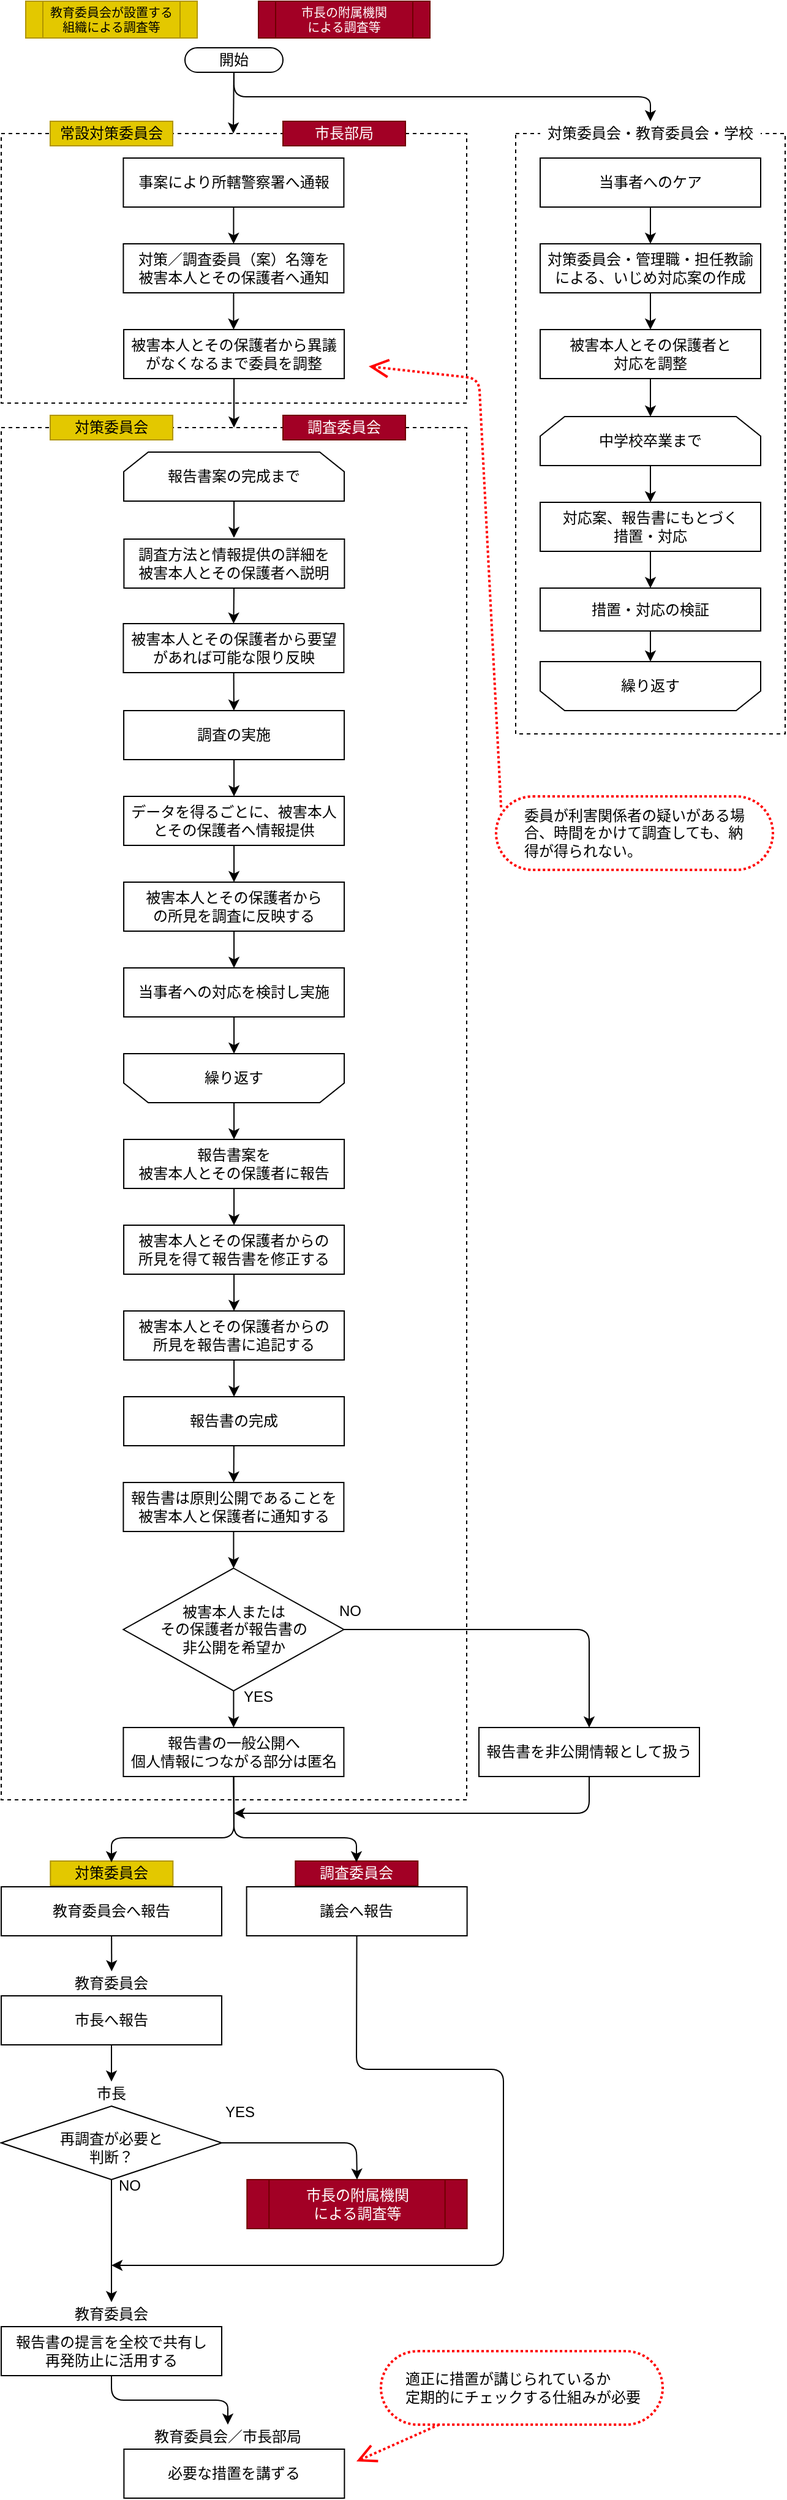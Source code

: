 <mxfile version="20.2.3" type="device"><diagram id="l96cSE0MkJBUikiaBPxF" name="ページ1"><mxGraphModel dx="525" dy="-1915" grid="1" gridSize="10" guides="1" tooltips="1" connect="1" arrows="1" fold="1" page="1" pageScale="1" pageWidth="827" pageHeight="1169" math="0" shadow="0"><root><mxCell id="0"/><mxCell id="77" value="実行者" style="" parent="0"/><mxCell id="394" value="調査委員会" style="text;html=1;strokeColor=#6F0000;fillColor=#a20025;align=center;verticalAlign=middle;whiteSpace=wrap;rounded=0;fontColor=#ffffff;" parent="77" vertex="1"><mxGeometry x="240.16" y="3856" width="100" height="20" as="geometry"/></mxCell><mxCell id="211" value="" style="rounded=0;whiteSpace=wrap;html=1;fillColor=none;dashed=1;" parent="77" vertex="1"><mxGeometry y="2686" width="380" height="1120" as="geometry"/></mxCell><mxCell id="372" value="" style="rounded=0;whiteSpace=wrap;html=1;fillColor=none;dashed=1;" parent="77" vertex="1"><mxGeometry y="2446" width="380" height="220" as="geometry"/></mxCell><mxCell id="373" value="常設対策委員会" style="text;html=1;strokeColor=#B09500;fillColor=#e3c800;align=center;verticalAlign=middle;whiteSpace=wrap;rounded=0;fontColor=#000000;" parent="77" vertex="1"><mxGeometry x="40" y="2436" width="100" height="20" as="geometry"/></mxCell><mxCell id="375" value="対策委員会" style="text;html=1;strokeColor=#B09500;fillColor=#e3c800;align=center;verticalAlign=middle;whiteSpace=wrap;rounded=0;fontColor=#000000;" parent="77" vertex="1"><mxGeometry x="40" y="2676" width="100" height="20" as="geometry"/></mxCell><mxCell id="377" value="市長部局" style="text;html=1;strokeColor=#6F0000;fillColor=#a20025;align=center;verticalAlign=middle;whiteSpace=wrap;rounded=0;fontColor=#ffffff;" parent="77" vertex="1"><mxGeometry x="230" y="2436" width="100" height="20" as="geometry"/></mxCell><mxCell id="378" value="調査委員会" style="text;html=1;strokeColor=#6F0000;fillColor=#a20025;align=center;verticalAlign=middle;whiteSpace=wrap;rounded=0;fontColor=#ffffff;" parent="77" vertex="1"><mxGeometry x="230" y="2676" width="100" height="20" as="geometry"/></mxCell><mxCell id="399" value="対策委員会" style="text;html=1;strokeColor=#B09500;fillColor=#e3c800;align=center;verticalAlign=middle;whiteSpace=wrap;rounded=0;fontColor=#000000;" parent="77" vertex="1"><mxGeometry x="40.16" y="3856" width="100" height="20" as="geometry"/></mxCell><mxCell id="400" value="教育委員会" style="text;html=1;strokeColor=none;fillColor=none;align=center;verticalAlign=middle;whiteSpace=wrap;rounded=0;" parent="77" vertex="1"><mxGeometry x="40.16" y="3886" width="100" height="20" as="geometry"/></mxCell><mxCell id="403" value="教育委員会" style="text;html=1;strokeColor=none;fillColor=none;align=center;verticalAlign=middle;whiteSpace=wrap;rounded=0;" parent="77" vertex="1"><mxGeometry x="50" y="4216" width="80" height="20" as="geometry"/></mxCell><mxCell id="469" value="教育委員会" style="text;html=1;strokeColor=none;fillColor=none;align=center;verticalAlign=middle;whiteSpace=wrap;rounded=0;" parent="77" vertex="1"><mxGeometry x="50.16" y="3946" width="80" height="20" as="geometry"/></mxCell><mxCell id="470" style="edgeStyle=none;html=1;entryX=0.5;entryY=0;entryDx=0;entryDy=0;endArrow=classic;endFill=1;endSize=6;strokeWidth=1;" parent="77" source="379" target="469" edge="1"><mxGeometry relative="1" as="geometry"/></mxCell><mxCell id="475" value="教育委員会／市長部局" style="text;html=1;strokeColor=none;fillColor=none;align=center;verticalAlign=middle;whiteSpace=wrap;rounded=0;" parent="77" vertex="1"><mxGeometry x="110" y="4316" width="150" height="20" as="geometry"/></mxCell><mxCell id="479" value="市長" style="text;html=1;strokeColor=none;fillColor=none;align=center;verticalAlign=middle;whiteSpace=wrap;rounded=0;" parent="77" vertex="1"><mxGeometry x="50.0" y="4036" width="80" height="20" as="geometry"/></mxCell><mxCell id="482" value="" style="rounded=0;whiteSpace=wrap;html=1;fillColor=none;dashed=1;" parent="77" vertex="1"><mxGeometry x="420" y="2446" width="220" height="490" as="geometry"/></mxCell><mxCell id="483" style="edgeStyle=none;html=1;endArrow=classic;endFill=1;endSize=6;strokeWidth=1;" parent="77" source="199" target="200" edge="1"><mxGeometry relative="1" as="geometry"/></mxCell><mxCell id="484" style="edgeStyle=none;html=1;endArrow=classic;endFill=1;endSize=6;strokeWidth=1;" parent="77" source="200" target="202" edge="1"><mxGeometry relative="1" as="geometry"/></mxCell><mxCell id="486" value="対策委員会・教育委員会・学校" style="text;html=1;strokeColor=none;fillColor=default;align=center;verticalAlign=middle;whiteSpace=wrap;rounded=0;" parent="77" vertex="1"><mxGeometry x="440" y="2436" width="180" height="20" as="geometry"/></mxCell><mxCell id="1" style="" parent="0"/><mxCell id="205" style="edgeStyle=orthogonalEdgeStyle;html=1;" parent="1" source="193" target="195" edge="1"><mxGeometry relative="1" as="geometry"/></mxCell><mxCell id="193" value="当事者へのケア" style="rounded=0;whiteSpace=wrap;html=1;" parent="1" vertex="1"><mxGeometry x="440" y="2466" width="180" height="40" as="geometry"/></mxCell><mxCell id="194" style="edgeStyle=orthogonalEdgeStyle;rounded=1;html=1;entryX=0.5;entryY=0;entryDx=0;entryDy=0;fontSize=12;" parent="1" source="195" target="197" edge="1"><mxGeometry relative="1" as="geometry"/></mxCell><mxCell id="195" value="対策委員会・管理職・担任教諭による、いじめ対応案の作成" style="rounded=0;whiteSpace=wrap;html=1;" parent="1" vertex="1"><mxGeometry x="440" y="2536" width="180" height="40" as="geometry"/></mxCell><mxCell id="196" style="edgeStyle=orthogonalEdgeStyle;rounded=1;html=1;fontSize=12;" parent="1" source="197" target="201" edge="1"><mxGeometry relative="1" as="geometry"/></mxCell><mxCell id="197" value="被害本人とその保護者と&lt;br&gt;対応を調整" style="rounded=0;whiteSpace=wrap;html=1;" parent="1" vertex="1"><mxGeometry x="440" y="2606" width="180" height="40" as="geometry"/></mxCell><mxCell id="199" value="対応案、報告書にもとづく&lt;br&gt;措置・対応" style="rounded=0;whiteSpace=wrap;html=1;" parent="1" vertex="1"><mxGeometry x="440" y="2747" width="180" height="40" as="geometry"/></mxCell><mxCell id="200" value="措置・対応の検証" style="rounded=0;whiteSpace=wrap;html=1;" parent="1" vertex="1"><mxGeometry x="440" y="2817" width="180" height="35" as="geometry"/></mxCell><mxCell id="201" value="中学校卒業まで" style="shape=loopLimit;whiteSpace=wrap;html=1;fontSize=12;fillColor=default;" parent="1" vertex="1"><mxGeometry x="440" y="2677" width="180" height="40" as="geometry"/></mxCell><mxCell id="202" value="繰り返す" style="shape=loopLimit;whiteSpace=wrap;html=1;fontSize=12;fillColor=default;direction=west;" parent="1" vertex="1"><mxGeometry x="440" y="2877" width="180" height="40" as="geometry"/></mxCell><mxCell id="203" style="edgeStyle=orthogonalEdgeStyle;rounded=1;html=1;fontSize=12;exitX=0.5;exitY=1;exitDx=0;exitDy=0;entryX=0.5;entryY=0;entryDx=0;entryDy=0;" parent="1" source="201" target="199" edge="1"><mxGeometry relative="1" as="geometry"><mxPoint x="540" y="2797" as="sourcePoint"/><mxPoint x="530" y="2737" as="targetPoint"/></mxGeometry></mxCell><mxCell id="249" style="edgeStyle=none;html=1;" parent="1" source="250" edge="1"><mxGeometry relative="1" as="geometry"><mxPoint x="189.71" y="2606" as="targetPoint"/></mxGeometry></mxCell><mxCell id="250" value="対策／調査委員（案）名簿を&lt;br&gt;被害本人とその保護者へ通知" style="rounded=0;whiteSpace=wrap;html=1;" parent="1" vertex="1"><mxGeometry x="99.71" y="2536" width="180" height="40" as="geometry"/></mxCell><mxCell id="252" value="被害本人とその保護者から異議がなくなるまで委員を調整" style="rounded=0;whiteSpace=wrap;html=1;" parent="1" vertex="1"><mxGeometry x="100.03" y="2606" width="180" height="40" as="geometry"/></mxCell><mxCell id="253" style="edgeStyle=none;html=1;" parent="1" source="254" target="260" edge="1"><mxGeometry relative="1" as="geometry"/></mxCell><mxCell id="254" value="調査の実施" style="rounded=0;whiteSpace=wrap;html=1;" parent="1" vertex="1"><mxGeometry x="100.03" y="2917" width="180" height="40" as="geometry"/></mxCell><mxCell id="255" style="edgeStyle=none;html=1;" parent="1" source="256" edge="1"><mxGeometry relative="1" as="geometry"><mxPoint x="190" y="2776" as="targetPoint"/></mxGeometry></mxCell><mxCell id="256" value="報告書案の完成まで" style="shape=loopLimit;whiteSpace=wrap;html=1;fontSize=12;fillColor=default;" parent="1" vertex="1"><mxGeometry x="100.03" y="2706" width="180" height="40" as="geometry"/></mxCell><mxCell id="257" style="edgeStyle=none;html=1;entryX=0.5;entryY=0;entryDx=0;entryDy=0;" parent="1" source="258" target="268" edge="1"><mxGeometry relative="1" as="geometry"/></mxCell><mxCell id="258" value="繰り返す" style="shape=loopLimit;whiteSpace=wrap;html=1;fontSize=12;fillColor=default;direction=west;" parent="1" vertex="1"><mxGeometry x="100.03" y="3197" width="180" height="40" as="geometry"/></mxCell><mxCell id="259" style="edgeStyle=none;html=1;" parent="1" source="260" target="262" edge="1"><mxGeometry relative="1" as="geometry"/></mxCell><mxCell id="260" value="データを得るごとに、被害本人とその保護者へ情報提供" style="rounded=0;whiteSpace=wrap;html=1;" parent="1" vertex="1"><mxGeometry x="100.03" y="2987" width="180" height="40" as="geometry"/></mxCell><mxCell id="261" style="edgeStyle=none;html=1;" parent="1" source="262" target="264" edge="1"><mxGeometry relative="1" as="geometry"/></mxCell><mxCell id="262" value="被害本人とその保護者から&lt;br&gt;の所見を調査に反映する" style="rounded=0;whiteSpace=wrap;html=1;" parent="1" vertex="1"><mxGeometry x="100.03" y="3057" width="180" height="40" as="geometry"/></mxCell><mxCell id="263" style="edgeStyle=none;html=1;entryX=0.5;entryY=1;entryDx=0;entryDy=0;" parent="1" source="264" target="258" edge="1"><mxGeometry relative="1" as="geometry"/></mxCell><mxCell id="264" value="当事者への対応を検討し実施" style="rounded=0;whiteSpace=wrap;html=1;" parent="1" vertex="1"><mxGeometry x="100.03" y="3127" width="180" height="40" as="geometry"/></mxCell><mxCell id="265" style="edgeStyle=none;html=1;" parent="1" source="266" target="250" edge="1"><mxGeometry relative="1" as="geometry"/></mxCell><mxCell id="266" value="事案により所轄警察署へ通報" style="rounded=0;whiteSpace=wrap;html=1;" parent="1" vertex="1"><mxGeometry x="99.71" y="2466" width="180" height="40" as="geometry"/></mxCell><mxCell id="267" style="edgeStyle=none;html=1;entryX=0.5;entryY=0;entryDx=0;entryDy=0;" parent="1" source="268" target="270" edge="1"><mxGeometry relative="1" as="geometry"/></mxCell><mxCell id="268" value="報告書案を&lt;br&gt;被害本人とその保護者に報告" style="rounded=0;whiteSpace=wrap;html=1;" parent="1" vertex="1"><mxGeometry x="100.03" y="3267" width="180" height="40" as="geometry"/></mxCell><mxCell id="269" style="edgeStyle=none;html=1;entryX=0.5;entryY=0;entryDx=0;entryDy=0;" parent="1" source="270" target="275" edge="1"><mxGeometry relative="1" as="geometry"/></mxCell><mxCell id="270" value="被害本人とその保護者からの&lt;br&gt;所見を得て報告書を修正する" style="rounded=0;whiteSpace=wrap;html=1;" parent="1" vertex="1"><mxGeometry x="100.03" y="3337" width="180" height="40" as="geometry"/></mxCell><mxCell id="271" style="edgeStyle=none;html=1;exitX=0.5;exitY=1;exitDx=0;exitDy=0;" parent="1" source="282" edge="1"><mxGeometry relative="1" as="geometry"><mxPoint x="189.695" y="3807" as="sourcePoint"/><mxPoint x="90" y="3857" as="targetPoint"/><Array as="points"><mxPoint x="190" y="3837"/><mxPoint x="90" y="3837"/></Array></mxGeometry></mxCell><mxCell id="391" style="edgeStyle=none;html=1;endArrow=classic;endFill=1;endSize=6;strokeWidth=1;" parent="1" source="273" target="277" edge="1"><mxGeometry relative="1" as="geometry"/></mxCell><mxCell id="273" value="報告書の完成" style="rounded=0;whiteSpace=wrap;html=1;" parent="1" vertex="1"><mxGeometry x="100.03" y="3477" width="180" height="40" as="geometry"/></mxCell><mxCell id="274" style="edgeStyle=none;html=1;" parent="1" source="275" target="273" edge="1"><mxGeometry relative="1" as="geometry"/></mxCell><mxCell id="275" value="被害本人とその保護者からの&lt;br&gt;所見を報告書に追記する" style="rounded=0;whiteSpace=wrap;html=1;" parent="1" vertex="1"><mxGeometry x="100.03" y="3407" width="180" height="40" as="geometry"/></mxCell><mxCell id="276" style="edgeStyle=none;html=1;entryX=0.5;entryY=0;entryDx=0;entryDy=0;" parent="1" source="277" target="280" edge="1"><mxGeometry relative="1" as="geometry"/></mxCell><mxCell id="277" value="報告書は原則公開であることを&lt;br&gt;被害本人と保護者に通知する" style="rounded=0;whiteSpace=wrap;html=1;" parent="1" vertex="1"><mxGeometry x="99.71" y="3547" width="180" height="40" as="geometry"/></mxCell><mxCell id="382" style="edgeStyle=none;html=1;endArrow=classic;endFill=1;endSize=6;strokeWidth=1;" parent="1" source="280" target="282" edge="1"><mxGeometry relative="1" as="geometry"/></mxCell><mxCell id="384" style="edgeStyle=none;html=1;entryX=0.5;entryY=0;entryDx=0;entryDy=0;endArrow=classic;endFill=1;endSize=6;strokeWidth=1;" parent="1" source="280" target="383" edge="1"><mxGeometry relative="1" as="geometry"><Array as="points"><mxPoint x="480" y="3667"/></Array></mxGeometry></mxCell><mxCell id="280" value="被害本人または&lt;br&gt;その保護者が報告書の&lt;br&gt;非公開を希望か" style="rhombus;whiteSpace=wrap;html=1;" parent="1" vertex="1"><mxGeometry x="99.71" y="3617" width="180" height="100" as="geometry"/></mxCell><mxCell id="282" value="報告書の一般公開へ&lt;br&gt;個人情報につながる部分は匿名" style="rounded=0;whiteSpace=wrap;html=1;" parent="1" vertex="1"><mxGeometry x="99.71" y="3747" width="180" height="40" as="geometry"/></mxCell><mxCell id="283" value="報告書の提言を全校で共有し&lt;br&gt;再発防止に活用する" style="rounded=0;whiteSpace=wrap;html=1;" parent="1" vertex="1"><mxGeometry y="4236" width="180" height="40" as="geometry"/></mxCell><mxCell id="284" value="YES" style="text;html=1;strokeColor=none;fillColor=none;align=center;verticalAlign=middle;whiteSpace=wrap;rounded=0;" parent="1" vertex="1"><mxGeometry x="194.71" y="3717" width="30" height="10" as="geometry"/></mxCell><mxCell id="285" value="NO" style="text;html=1;strokeColor=none;fillColor=none;align=center;verticalAlign=middle;whiteSpace=wrap;rounded=0;" parent="1" vertex="1"><mxGeometry x="269.71" y="3647" width="30" height="10" as="geometry"/></mxCell><mxCell id="357" value="市長の附属機関&lt;br style=&quot;font-size: 10px;&quot;&gt;による調査等" style="shape=process;whiteSpace=wrap;html=1;backgroundOutline=1;fillColor=#a20025;strokeColor=#6F0000;fontColor=#ffffff;fontSize=10;" parent="1" vertex="1"><mxGeometry x="210" y="2338" width="140" height="30" as="geometry"/></mxCell><mxCell id="358" value="教育委員会が設置する&lt;br style=&quot;font-size: 10px;&quot;&gt;組織による調査等" style="shape=process;whiteSpace=wrap;html=1;backgroundOutline=1;fillColor=#e3c800;strokeColor=#B09500;fontColor=#000000;fontSize=10;" parent="1" vertex="1"><mxGeometry x="20" y="2338" width="140" height="30" as="geometry"/></mxCell><mxCell id="359" value="開始" style="rounded=1;whiteSpace=wrap;html=1;arcSize=50;" parent="1" vertex="1"><mxGeometry x="150.0" y="2376" width="80" height="20" as="geometry"/></mxCell><mxCell id="370" value="委員が利害関係者の疑いがある場合、時間をかけて調査しても、納得が得られない。" style="text;html=1;strokeColor=#FF0000;fillColor=default;align=left;verticalAlign=middle;whiteSpace=wrap;rounded=1;shadow=0;glass=0;labelBackgroundColor=none;sketch=0;arcSize=50;perimeterSpacing=0;spacing=23;strokeWidth=2;dashed=1;dashPattern=1 1;" parent="1" vertex="1"><mxGeometry x="404" y="2987" width="226" height="60" as="geometry"/></mxCell><mxCell id="386" style="edgeStyle=none;html=1;endArrow=classic;endFill=1;endSize=6;strokeWidth=1;entryX=0.5;entryY=0;entryDx=0;entryDy=0;" parent="1" source="379" target="400" edge="1"><mxGeometry relative="1" as="geometry"><mxPoint x="100.16" y="3876" as="targetPoint"/></mxGeometry></mxCell><mxCell id="379" value="教育委員会へ報告" style="rounded=0;whiteSpace=wrap;html=1;" parent="1" vertex="1"><mxGeometry x="1.332e-14" y="3877" width="180" height="40" as="geometry"/></mxCell><mxCell id="385" style="edgeStyle=none;html=1;endArrow=classic;endFill=1;endSize=6;strokeWidth=1;" parent="1" source="380" edge="1"><mxGeometry relative="1" as="geometry"><mxPoint x="90" y="4186" as="targetPoint"/><Array as="points"><mxPoint x="290" y="4026"/><mxPoint x="410" y="4026"/><mxPoint x="410" y="4186"/></Array></mxGeometry></mxCell><mxCell id="380" value="議会へ報告" style="rounded=0;whiteSpace=wrap;html=1;" parent="1" vertex="1"><mxGeometry x="200.32" y="3877" width="180" height="40" as="geometry"/></mxCell><mxCell id="387" style="edgeStyle=none;html=1;endArrow=classic;endFill=1;endSize=6;strokeWidth=1;" parent="1" source="383" edge="1"><mxGeometry relative="1" as="geometry"><mxPoint x="190" y="3817" as="targetPoint"/><Array as="points"><mxPoint x="480" y="3817"/></Array></mxGeometry></mxCell><mxCell id="383" value="報告書を非公開情報として扱う" style="rounded=0;whiteSpace=wrap;html=1;" parent="1" vertex="1"><mxGeometry x="390" y="3747" width="180" height="40" as="geometry"/></mxCell><mxCell id="393" style="edgeStyle=none;html=1;endArrow=classic;endFill=1;endSize=6;strokeWidth=1;entryX=0.5;entryY=0;entryDx=0;entryDy=0;" parent="1" edge="1"><mxGeometry relative="1" as="geometry"><mxPoint x="190.02" y="2646" as="sourcePoint"/><mxPoint x="190" y="2686" as="targetPoint"/></mxGeometry></mxCell><mxCell id="397" style="edgeStyle=none;html=1;entryX=0.5;entryY=0;entryDx=0;entryDy=0;endArrow=classic;endFill=1;endSize=6;strokeWidth=1;" parent="1" edge="1"><mxGeometry relative="1" as="geometry"><mxPoint x="189.793" y="3787" as="sourcePoint"/><mxPoint x="290.0" y="3857" as="targetPoint"/><Array as="points"><mxPoint x="190" y="3837"/><mxPoint x="290" y="3837"/></Array></mxGeometry></mxCell><mxCell id="402" style="edgeStyle=none;html=1;endArrow=classic;endFill=1;endSize=6;strokeWidth=1;entryX=0.5;entryY=0;entryDx=0;entryDy=0;" parent="1" target="486" edge="1"><mxGeometry relative="1" as="geometry"><mxPoint x="190" y="2396" as="sourcePoint"/><mxPoint x="580" y="2416" as="targetPoint"/><Array as="points"><mxPoint x="190" y="2416"/><mxPoint x="530" y="2416"/></Array></mxGeometry></mxCell><mxCell id="405" value="市長の附属機関&lt;br&gt;による調査等" style="shape=process;whiteSpace=wrap;html=1;backgroundOutline=1;fillColor=#a20025;strokeColor=#6F0000;fontColor=#ffffff;" parent="1" vertex="1"><mxGeometry x="200.64" y="4116" width="179.68" height="40" as="geometry"/></mxCell><mxCell id="408" style="edgeStyle=none;html=1;entryX=0.5;entryY=0;entryDx=0;entryDy=0;startArrow=none;" parent="1" edge="1"><mxGeometry relative="1" as="geometry"><mxPoint x="330.16" y="4086" as="sourcePoint"/><mxPoint x="330.16" y="4086" as="targetPoint"/></mxGeometry></mxCell><mxCell id="471" style="edgeStyle=none;html=1;entryX=0.5;entryY=0;entryDx=0;entryDy=0;endArrow=classic;endFill=1;endSize=6;strokeWidth=1;" parent="1" source="410" target="405" edge="1"><mxGeometry relative="1" as="geometry"><Array as="points"><mxPoint x="290" y="4086"/></Array></mxGeometry></mxCell><mxCell id="472" style="edgeStyle=none;html=1;endArrow=classic;endFill=1;endSize=6;strokeWidth=1;entryX=0.5;entryY=0;entryDx=0;entryDy=0;" parent="1" source="410" target="403" edge="1"><mxGeometry relative="1" as="geometry"><mxPoint x="90" y="4206" as="targetPoint"/></mxGeometry></mxCell><mxCell id="410" value="再調査が必要と&lt;br&gt;判断？" style="rhombus;whiteSpace=wrap;html=1;spacingTop=7;" parent="1" vertex="1"><mxGeometry y="4056" width="180" height="60" as="geometry"/></mxCell><mxCell id="411" value="YES" style="text;html=1;strokeColor=none;fillColor=none;align=center;verticalAlign=middle;whiteSpace=wrap;rounded=0;" parent="1" vertex="1"><mxGeometry x="180.0" y="4056" width="30" height="10" as="geometry"/></mxCell><mxCell id="412" value="NO" style="text;html=1;strokeColor=none;fillColor=none;align=center;verticalAlign=middle;whiteSpace=wrap;rounded=0;" parent="1" vertex="1"><mxGeometry x="95.0" y="4116" width="20" height="10" as="geometry"/></mxCell><mxCell id="413" style="edgeStyle=none;html=1;entryX=0.5;entryY=0;entryDx=0;entryDy=0;exitX=0.5;exitY=1;exitDx=0;exitDy=0;" parent="1" source="467" edge="1"><mxGeometry relative="1" as="geometry"><mxPoint x="90.0" y="4006" as="sourcePoint"/><mxPoint x="90.0" y="4036" as="targetPoint"/></mxGeometry></mxCell><mxCell id="465" style="edgeStyle=none;html=1;entryX=0.5;entryY=0;entryDx=0;entryDy=0;endArrow=classic;endFill=1;endSize=6;strokeWidth=1;" parent="1" source="414" target="464" edge="1"><mxGeometry relative="1" as="geometry"/></mxCell><mxCell id="414" value="調査方法と情報提供の詳細を&lt;br&gt;被害本人とその保護者へ説明" style="rounded=0;whiteSpace=wrap;html=1;" parent="1" vertex="1"><mxGeometry x="100.19" y="2777" width="180" height="40" as="geometry"/></mxCell><mxCell id="466" style="edgeStyle=none;html=1;endArrow=classic;endFill=1;endSize=6;strokeWidth=1;" parent="1" source="464" target="254" edge="1"><mxGeometry relative="1" as="geometry"/></mxCell><mxCell id="464" value="被害本人とその保護者から要望があれば可能な限り反映" style="rounded=0;whiteSpace=wrap;html=1;" parent="1" vertex="1"><mxGeometry x="99.71" y="2846" width="180" height="40" as="geometry"/></mxCell><mxCell id="467" value="市長へ報告" style="rounded=0;whiteSpace=wrap;html=1;" parent="1" vertex="1"><mxGeometry x="1.421e-14" y="3966" width="180" height="40" as="geometry"/></mxCell><mxCell id="473" value="必要な措置を講ずる" style="rounded=0;whiteSpace=wrap;html=1;" parent="1" vertex="1"><mxGeometry x="100.19" y="4336" width="180" height="40" as="geometry"/></mxCell><mxCell id="490" style="edgeStyle=none;html=1;dashed=1;dashPattern=1 1;endArrow=open;endFill=0;endSize=12;strokeColor=#FF0000;strokeWidth=2;" parent="1" source="477" edge="1"><mxGeometry relative="1" as="geometry"><mxPoint x="290" y="4346" as="targetPoint"/></mxGeometry></mxCell><mxCell id="477" value="適正に措置が講じられているか&lt;br&gt;定期的にチェックする仕組みが必要" style="text;html=1;strokeColor=#FF0000;fillColor=default;align=left;verticalAlign=middle;whiteSpace=wrap;rounded=1;shadow=0;glass=0;labelBackgroundColor=none;sketch=0;arcSize=50;spacing=20;strokeWidth=2;dashed=1;dashPattern=1 1;" parent="1" vertex="1"><mxGeometry x="310" y="4256" width="230" height="60" as="geometry"/></mxCell><mxCell id="478" style="edgeStyle=none;html=1;endArrow=classic;endFill=1;endSize=6;strokeWidth=1;entryX=0.5;entryY=0;entryDx=0;entryDy=0;" parent="1" edge="1"><mxGeometry relative="1" as="geometry"><mxPoint x="90" y="4276" as="sourcePoint"/><mxPoint x="185" y="4316" as="targetPoint"/><Array as="points"><mxPoint x="90" y="4296"/><mxPoint x="185" y="4296"/></Array></mxGeometry></mxCell><mxCell id="480" style="edgeStyle=none;html=1;entryX=0.5;entryY=0;entryDx=0;entryDy=0;endArrow=classic;endFill=1;endSize=6;strokeWidth=1;" parent="1" edge="1"><mxGeometry relative="1" as="geometry"><mxPoint x="189.917" y="2396" as="sourcePoint"/><mxPoint x="189.5" y="2446" as="targetPoint"/></mxGeometry></mxCell><mxCell id="489" style="edgeStyle=none;html=1;dashed=1;dashPattern=1 1;endArrow=open;endFill=0;endSize=12;strokeWidth=2;exitX=0.018;exitY=0.15;exitDx=0;exitDy=0;exitPerimeter=0;strokeColor=#FF0000;" parent="1" source="370" edge="1"><mxGeometry relative="1" as="geometry"><mxPoint x="300" y="2636" as="targetPoint"/><mxPoint x="482.571" y="2406" as="sourcePoint"/><Array as="points"><mxPoint x="390" y="2646"/></Array></mxGeometry></mxCell><mxCell id="fKVcye3qOxV_C90-T1V0-490" value="ハイパーリンク" parent="0"/><UserObject label="" link="#重大事態の調査" id="fKVcye3qOxV_C90-T1V0-491"><mxCell style="rounded=0;whiteSpace=wrap;html=1;fillColor=none;strokeColor=none;" parent="fKVcye3qOxV_C90-T1V0-490" vertex="1"><mxGeometry x="200" y="4116" width="180" height="40" as="geometry"/></mxCell></UserObject></root></mxGraphModel></diagram></mxfile>